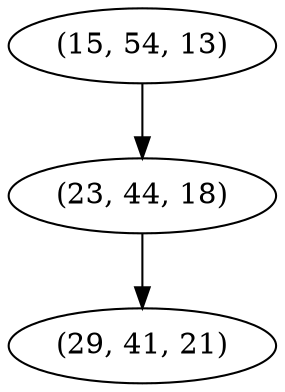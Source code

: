 digraph tree {
    "(15, 54, 13)";
    "(23, 44, 18)";
    "(29, 41, 21)";
    "(15, 54, 13)" -> "(23, 44, 18)";
    "(23, 44, 18)" -> "(29, 41, 21)";
}
